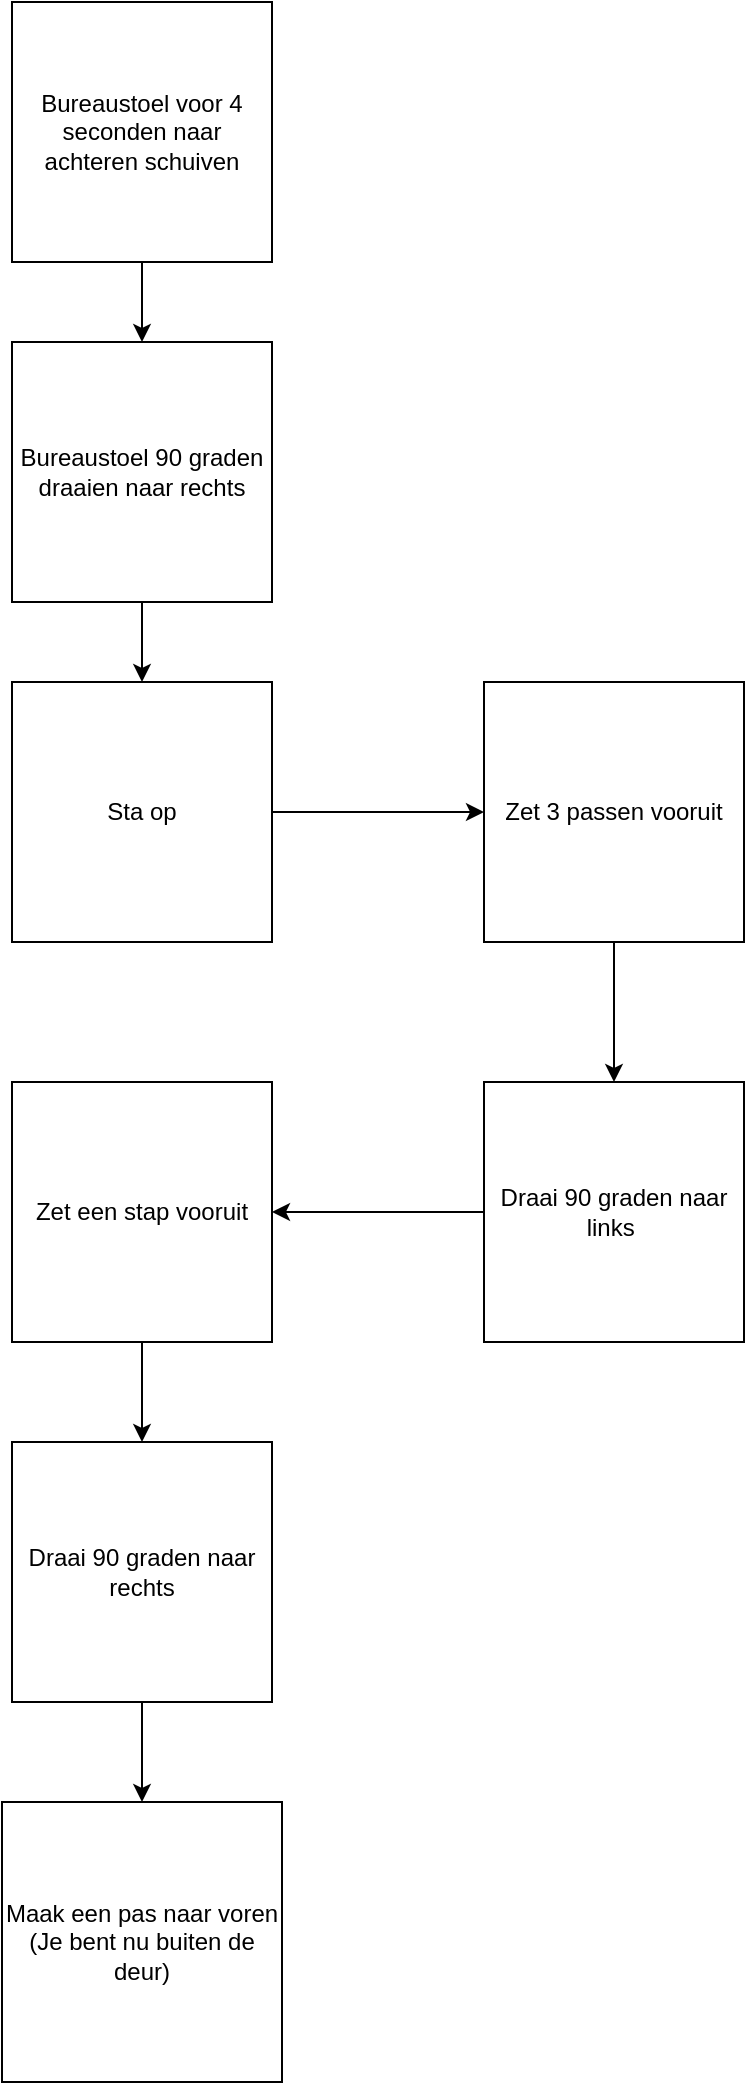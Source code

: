 <mxfile>
    <diagram id="HUldi5_XIffJlAVLAiod" name="Page-1">
        <mxGraphModel dx="1758" dy="1142" grid="1" gridSize="10" guides="1" tooltips="1" connect="1" arrows="1" fold="1" page="1" pageScale="1" pageWidth="827" pageHeight="1169" math="0" shadow="0">
            <root>
                <mxCell id="0"/>
                <mxCell id="1" parent="0"/>
                <mxCell id="4" style="edgeStyle=none;html=1;exitX=0.5;exitY=1;exitDx=0;exitDy=0;entryX=0.5;entryY=0;entryDx=0;entryDy=0;" edge="1" parent="1" source="2" target="3">
                    <mxGeometry relative="1" as="geometry"/>
                </mxCell>
                <mxCell id="2" value="Bureaustoel voor 4 seconden naar achteren schuiven" style="whiteSpace=wrap;html=1;aspect=fixed;" vertex="1" parent="1">
                    <mxGeometry x="354" y="30" width="130" height="130" as="geometry"/>
                </mxCell>
                <mxCell id="6" style="edgeStyle=none;html=1;exitX=0.5;exitY=1;exitDx=0;exitDy=0;entryX=0.5;entryY=0;entryDx=0;entryDy=0;" edge="1" parent="1" source="3" target="5">
                    <mxGeometry relative="1" as="geometry"/>
                </mxCell>
                <mxCell id="3" value="Bureaustoel 90 graden draaien naar rechts" style="whiteSpace=wrap;html=1;aspect=fixed;" vertex="1" parent="1">
                    <mxGeometry x="354" y="200" width="130" height="130" as="geometry"/>
                </mxCell>
                <mxCell id="10" style="edgeStyle=none;html=1;exitX=1;exitY=0.5;exitDx=0;exitDy=0;entryX=0;entryY=0.5;entryDx=0;entryDy=0;" edge="1" parent="1" source="5" target="7">
                    <mxGeometry relative="1" as="geometry"/>
                </mxCell>
                <mxCell id="5" value="Sta op" style="whiteSpace=wrap;html=1;aspect=fixed;" vertex="1" parent="1">
                    <mxGeometry x="354" y="370" width="130" height="130" as="geometry"/>
                </mxCell>
                <mxCell id="11" style="edgeStyle=none;html=1;exitX=0.5;exitY=1;exitDx=0;exitDy=0;entryX=0.5;entryY=0;entryDx=0;entryDy=0;" edge="1" parent="1" source="7" target="8">
                    <mxGeometry relative="1" as="geometry"/>
                </mxCell>
                <mxCell id="7" value="Zet 3 passen vooruit" style="whiteSpace=wrap;html=1;aspect=fixed;" vertex="1" parent="1">
                    <mxGeometry x="590" y="370" width="130" height="130" as="geometry"/>
                </mxCell>
                <mxCell id="13" style="edgeStyle=none;html=1;exitX=0;exitY=0.5;exitDx=0;exitDy=0;entryX=1;entryY=0.5;entryDx=0;entryDy=0;" edge="1" parent="1" source="8" target="12">
                    <mxGeometry relative="1" as="geometry"/>
                </mxCell>
                <mxCell id="8" value="Draai 90 graden naar links&amp;nbsp;" style="whiteSpace=wrap;html=1;aspect=fixed;" vertex="1" parent="1">
                    <mxGeometry x="590" y="570" width="130" height="130" as="geometry"/>
                </mxCell>
                <mxCell id="16" style="edgeStyle=none;html=1;exitX=0.5;exitY=1;exitDx=0;exitDy=0;entryX=0.5;entryY=0;entryDx=0;entryDy=0;" edge="1" parent="1" source="12" target="14">
                    <mxGeometry relative="1" as="geometry"/>
                </mxCell>
                <mxCell id="12" value="Zet een stap vooruit" style="whiteSpace=wrap;html=1;aspect=fixed;" vertex="1" parent="1">
                    <mxGeometry x="354" y="570" width="130" height="130" as="geometry"/>
                </mxCell>
                <mxCell id="17" style="edgeStyle=none;html=1;exitX=0.5;exitY=1;exitDx=0;exitDy=0;entryX=0.5;entryY=0;entryDx=0;entryDy=0;" edge="1" parent="1" source="14" target="15">
                    <mxGeometry relative="1" as="geometry"/>
                </mxCell>
                <mxCell id="14" value="Draai 90 graden naar rechts" style="whiteSpace=wrap;html=1;aspect=fixed;" vertex="1" parent="1">
                    <mxGeometry x="354" y="750" width="130" height="130" as="geometry"/>
                </mxCell>
                <mxCell id="15" value="Maak een pas naar voren (Je bent nu buiten de deur)" style="whiteSpace=wrap;html=1;aspect=fixed;" vertex="1" parent="1">
                    <mxGeometry x="349" y="930" width="140" height="140" as="geometry"/>
                </mxCell>
            </root>
        </mxGraphModel>
    </diagram>
</mxfile>